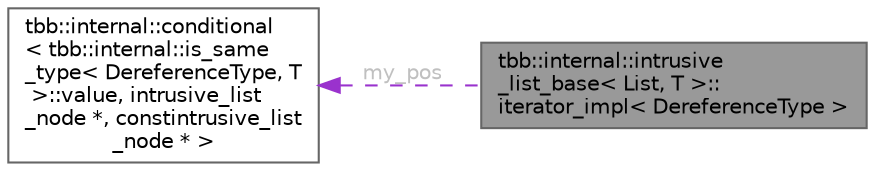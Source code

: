 digraph "tbb::internal::intrusive_list_base&lt; List, T &gt;::iterator_impl&lt; DereferenceType &gt;"
{
 // LATEX_PDF_SIZE
  bgcolor="transparent";
  edge [fontname=Helvetica,fontsize=10,labelfontname=Helvetica,labelfontsize=10];
  node [fontname=Helvetica,fontsize=10,shape=box,height=0.2,width=0.4];
  rankdir="LR";
  Node1 [id="Node000001",label="tbb::internal::intrusive\l_list_base\< List, T \>::\literator_impl\< DereferenceType \>",height=0.2,width=0.4,color="gray40", fillcolor="grey60", style="filled", fontcolor="black",tooltip=" "];
  Node2 -> Node1 [id="edge1_Node000001_Node000002",dir="back",color="darkorchid3",style="dashed",tooltip=" ",label=" my_pos",fontcolor="grey" ];
  Node2 [id="Node000002",label="tbb::internal::conditional\l\< tbb::internal::is_same\l_type\< DereferenceType, T\l \>::value, intrusive_list\l_node *, constintrusive_list\l_node * \>",height=0.2,width=0.4,color="gray40", fillcolor="white", style="filled",URL="$structtbb_1_1internal_1_1conditional.html",tooltip=" "];
}

